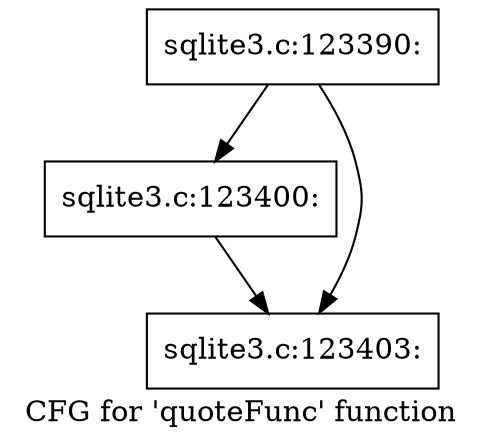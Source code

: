 digraph "CFG for 'quoteFunc' function" {
	label="CFG for 'quoteFunc' function";

	Node0x55c0f87e9900 [shape=record,label="{sqlite3.c:123390:}"];
	Node0x55c0f87e9900 -> Node0x55c0f61d9e10;
	Node0x55c0f87e9900 -> Node0x55c0f87ec060;
	Node0x55c0f61d9e10 [shape=record,label="{sqlite3.c:123400:}"];
	Node0x55c0f61d9e10 -> Node0x55c0f87ec060;
	Node0x55c0f87ec060 [shape=record,label="{sqlite3.c:123403:}"];
}
